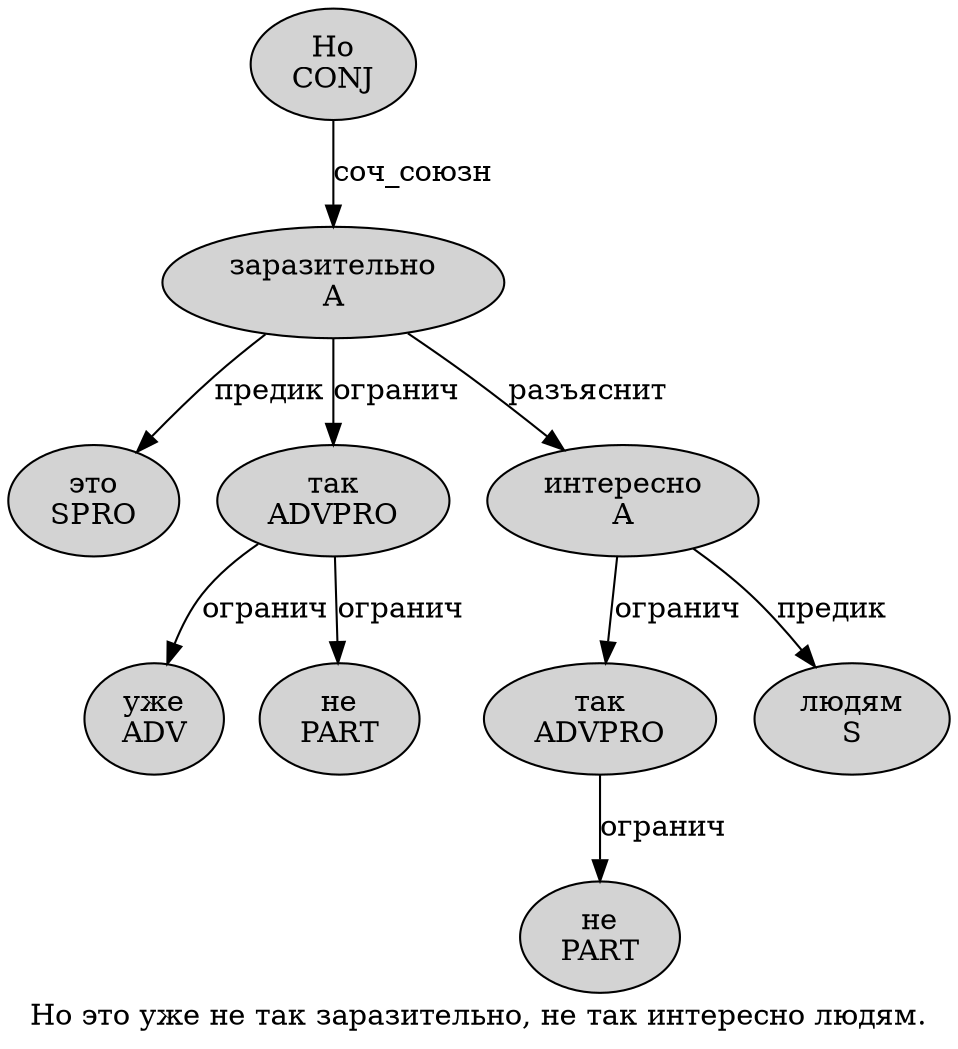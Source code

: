 digraph SENTENCE_244 {
	graph [label="Но это уже не так заразительно, не так интересно людям."]
	node [style=filled]
		0 [label="Но
CONJ" color="" fillcolor=lightgray penwidth=1 shape=ellipse]
		1 [label="это
SPRO" color="" fillcolor=lightgray penwidth=1 shape=ellipse]
		2 [label="уже
ADV" color="" fillcolor=lightgray penwidth=1 shape=ellipse]
		3 [label="не
PART" color="" fillcolor=lightgray penwidth=1 shape=ellipse]
		4 [label="так
ADVPRO" color="" fillcolor=lightgray penwidth=1 shape=ellipse]
		5 [label="заразительно
A" color="" fillcolor=lightgray penwidth=1 shape=ellipse]
		7 [label="не
PART" color="" fillcolor=lightgray penwidth=1 shape=ellipse]
		8 [label="так
ADVPRO" color="" fillcolor=lightgray penwidth=1 shape=ellipse]
		9 [label="интересно
A" color="" fillcolor=lightgray penwidth=1 shape=ellipse]
		10 [label="людям
S" color="" fillcolor=lightgray penwidth=1 shape=ellipse]
			5 -> 1 [label="предик"]
			5 -> 4 [label="огранич"]
			5 -> 9 [label="разъяснит"]
			4 -> 2 [label="огранич"]
			4 -> 3 [label="огранич"]
			8 -> 7 [label="огранич"]
			9 -> 8 [label="огранич"]
			9 -> 10 [label="предик"]
			0 -> 5 [label="соч_союзн"]
}